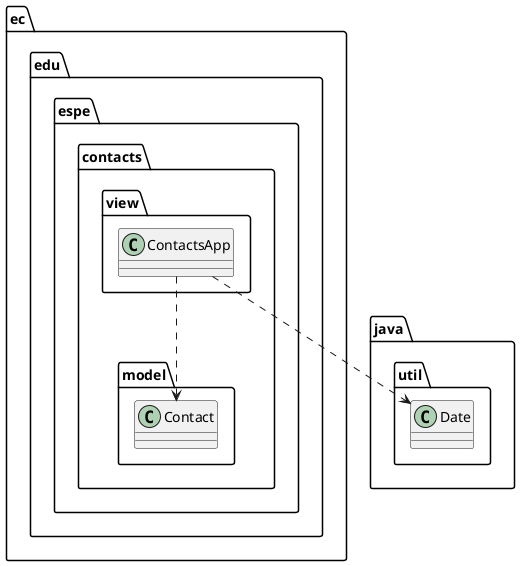 @startuml
class ec.edu.espe.contacts.model.Contact
class ec.edu.espe.contacts.view.ContactsApp
class java.util.Date
ec.edu.espe.contacts.view.ContactsApp ..> ec.edu.espe.contacts.model.Contact
ec.edu.espe.contacts.view.ContactsApp ..> java.util.Date
@enduml